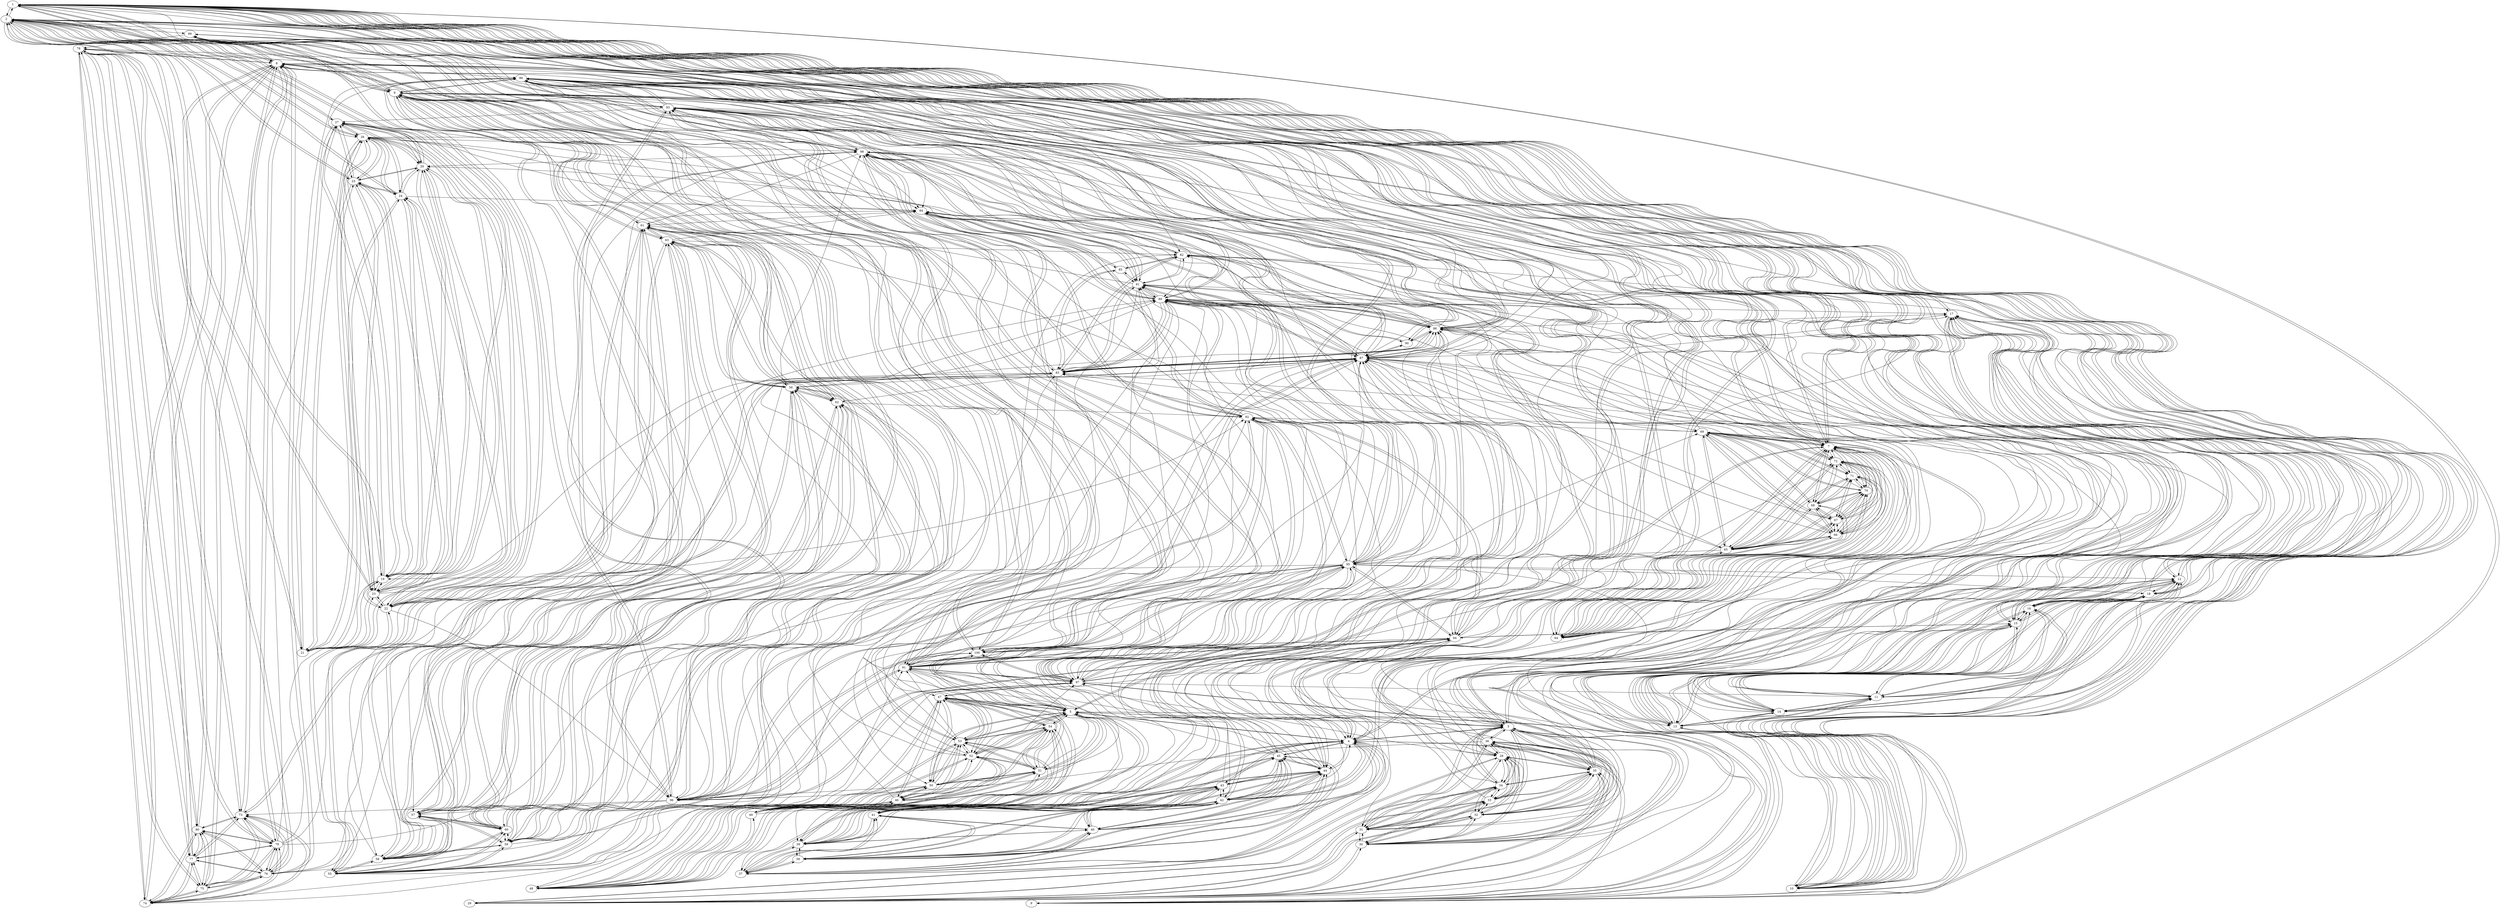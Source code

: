 digraph g{
   1 -> 2 [weight=0.6]
   2 -> 1 [weight=0.6]
   1 -> 3 [weight=0.6]
   3 -> 1 [weight=0.6]
   1 -> 4 [weight=0.6]
   4 -> 1 [weight=0.6]
   1 -> 5 [weight=0.6]
   5 -> 1 [weight=0.6]
   1 -> 6 [weight=0.6]
   6 -> 1 [weight=0.6]
   1 -> 7 [weight=0.6]
   7 -> 1 [weight=0.6]
   1 -> 8 [weight=0.6]
   8 -> 1 [weight=0.6]
   1 -> 9 [weight=0.6]
   9 -> 1 [weight=0.6]
   2 -> 3 [weight=0.6]
   3 -> 2 [weight=0.6]
   2 -> 4 [weight=0.6]
   4 -> 2 [weight=0.6]
   2 -> 5 [weight=0.6]
   5 -> 2 [weight=0.6]
   2 -> 6 [weight=0.6]
   6 -> 2 [weight=0.6]
   2 -> 7 [weight=0.6]
   7 -> 2 [weight=0.6]
   2 -> 8 [weight=0.6]
   8 -> 2 [weight=0.6]
   2 -> 9 [weight=0.6]
   9 -> 2 [weight=0.6]
   3 -> 4 [weight=0.6]
   4 -> 3 [weight=0.6]
   3 -> 5 [weight=0.6]
   5 -> 3 [weight=0.6]
   3 -> 6 [weight=0.6]
   6 -> 3 [weight=0.6]
   3 -> 7 [weight=0.6]
   7 -> 3 [weight=0.6]
   3 -> 8 [weight=0.6]
   8 -> 3 [weight=0.6]
   3 -> 9 [weight=0.6]
   9 -> 3 [weight=0.6]
   4 -> 5 [weight=0.6]
   5 -> 4 [weight=0.6]
   4 -> 6 [weight=0.6]
   6 -> 4 [weight=0.6]
   4 -> 7 [weight=0.6]
   7 -> 4 [weight=0.6]
   4 -> 8 [weight=0.6]
   8 -> 4 [weight=0.6]
   4 -> 9 [weight=0.6]
   9 -> 4 [weight=0.6]
   5 -> 6 [weight=0.6]
   6 -> 5 [weight=0.6]
   5 -> 7 [weight=0.6]
   7 -> 5 [weight=0.6]
   5 -> 8 [weight=0.6]
   8 -> 5 [weight=0.6]
   5 -> 9 [weight=0.6]
   9 -> 5 [weight=0.6]
   6 -> 7 [weight=0.6]
   7 -> 6 [weight=0.6]
   6 -> 8 [weight=0.6]
   8 -> 6 [weight=0.6]
   6 -> 9 [weight=0.6]
   9 -> 6 [weight=0.6]
   7 -> 8 [weight=0.6]
   8 -> 7 [weight=0.6]
   7 -> 9 [weight=0.6]
   9 -> 7 [weight=0.6]
   8 -> 9 [weight=0.6]
   9 -> 8 [weight=0.6]
   1 -> 10 [weight=0.3]
   10 -> 1 [weight=0.5]
   1 -> 11 [weight=0.3]
   11 -> 1 [weight=0.5]
   1 -> 12 [weight=0.3]
   12 -> 1 [weight=0.5]
   1 -> 13 [weight=0.3]
   13 -> 1 [weight=0.5]
   1 -> 14 [weight=0.3]
   14 -> 1 [weight=0.5]
   1 -> 15 [weight=0.3]
   15 -> 1 [weight=0.5]
   1 -> 16 [weight=0.3]
   16 -> 1 [weight=0.5]
   1 -> 17 [weight=0.3]
   17 -> 1 [weight=0.5]
   1 -> 18 [weight=0.3]
   18 -> 1 [weight=0.5]
   10 -> 11 [weight=0.6]
   11 -> 10 [weight=0.6]
   10 -> 12 [weight=0.6]
   12 -> 10 [weight=0.6]
   10 -> 13 [weight=0.6]
   13 -> 10 [weight=0.6]
   10 -> 14 [weight=0.6]
   14 -> 10 [weight=0.6]
   10 -> 15 [weight=0.6]
   15 -> 10 [weight=0.6]
   10 -> 16 [weight=0.6]
   16 -> 10 [weight=0.6]
   10 -> 17 [weight=0.6]
   17 -> 10 [weight=0.6]
   10 -> 18 [weight=0.6]
   18 -> 10 [weight=0.6]
   11 -> 12 [weight=0.6]
   12 -> 11 [weight=0.6]
   11 -> 13 [weight=0.6]
   13 -> 11 [weight=0.6]
   11 -> 14 [weight=0.6]
   14 -> 11 [weight=0.6]
   11 -> 15 [weight=0.6]
   15 -> 11 [weight=0.6]
   11 -> 16 [weight=0.6]
   16 -> 11 [weight=0.6]
   11 -> 17 [weight=0.6]
   17 -> 11 [weight=0.6]
   11 -> 18 [weight=0.6]
   18 -> 11 [weight=0.6]
   12 -> 13 [weight=0.6]
   13 -> 12 [weight=0.6]
   12 -> 14 [weight=0.6]
   14 -> 12 [weight=0.6]
   12 -> 15 [weight=0.6]
   15 -> 12 [weight=0.6]
   12 -> 16 [weight=0.6]
   16 -> 12 [weight=0.6]
   12 -> 17 [weight=0.6]
   17 -> 12 [weight=0.6]
   12 -> 18 [weight=0.6]
   18 -> 12 [weight=0.6]
   13 -> 14 [weight=0.6]
   14 -> 13 [weight=0.6]
   13 -> 15 [weight=0.6]
   15 -> 13 [weight=0.6]
   13 -> 16 [weight=0.6]
   16 -> 13 [weight=0.6]
   13 -> 17 [weight=0.6]
   17 -> 13 [weight=0.6]
   13 -> 18 [weight=0.6]
   18 -> 13 [weight=0.6]
   14 -> 15 [weight=0.6]
   15 -> 14 [weight=0.6]
   14 -> 16 [weight=0.6]
   16 -> 14 [weight=0.6]
   14 -> 17 [weight=0.6]
   17 -> 14 [weight=0.6]
   14 -> 18 [weight=0.6]
   18 -> 14 [weight=0.6]
   15 -> 16 [weight=0.6]
   16 -> 15 [weight=0.6]
   15 -> 17 [weight=0.6]
   17 -> 15 [weight=0.6]
   15 -> 18 [weight=0.6]
   18 -> 15 [weight=0.6]
   16 -> 17 [weight=0.6]
   17 -> 16 [weight=0.6]
   16 -> 18 [weight=0.6]
   18 -> 16 [weight=0.6]
   17 -> 18 [weight=0.6]
   18 -> 17 [weight=0.6]
   2 -> 19 [weight=0.3]
   19 -> 2 [weight=0.5]
   2 -> 20 [weight=0.3]
   20 -> 2 [weight=0.5]
   2 -> 21 [weight=0.3]
   21 -> 2 [weight=0.5]
   2 -> 22 [weight=0.3]
   22 -> 2 [weight=0.5]
   2 -> 23 [weight=0.3]
   23 -> 2 [weight=0.5]
   2 -> 24 [weight=0.3]
   24 -> 2 [weight=0.5]
   2 -> 25 [weight=0.3]
   25 -> 2 [weight=0.5]
   2 -> 26 [weight=0.3]
   26 -> 2 [weight=0.5]
   2 -> 27 [weight=0.3]
   27 -> 2 [weight=0.5]
   19 -> 20 [weight=0.6]
   20 -> 19 [weight=0.6]
   19 -> 21 [weight=0.6]
   21 -> 19 [weight=0.6]
   19 -> 22 [weight=0.6]
   22 -> 19 [weight=0.6]
   19 -> 23 [weight=0.6]
   23 -> 19 [weight=0.6]
   19 -> 24 [weight=0.6]
   24 -> 19 [weight=0.6]
   19 -> 25 [weight=0.6]
   25 -> 19 [weight=0.6]
   19 -> 26 [weight=0.6]
   26 -> 19 [weight=0.6]
   19 -> 27 [weight=0.6]
   27 -> 19 [weight=0.6]
   20 -> 21 [weight=0.6]
   21 -> 20 [weight=0.6]
   20 -> 22 [weight=0.6]
   22 -> 20 [weight=0.6]
   20 -> 23 [weight=0.6]
   23 -> 20 [weight=0.6]
   20 -> 24 [weight=0.6]
   24 -> 20 [weight=0.6]
   20 -> 25 [weight=0.6]
   25 -> 20 [weight=0.6]
   20 -> 26 [weight=0.6]
   26 -> 20 [weight=0.6]
   20 -> 27 [weight=0.6]
   27 -> 20 [weight=0.6]
   21 -> 22 [weight=0.6]
   22 -> 21 [weight=0.6]
   21 -> 23 [weight=0.6]
   23 -> 21 [weight=0.6]
   21 -> 24 [weight=0.6]
   24 -> 21 [weight=0.6]
   21 -> 25 [weight=0.6]
   25 -> 21 [weight=0.6]
   21 -> 26 [weight=0.6]
   26 -> 21 [weight=0.6]
   21 -> 27 [weight=0.6]
   27 -> 21 [weight=0.6]
   22 -> 23 [weight=0.6]
   23 -> 22 [weight=0.6]
   22 -> 24 [weight=0.6]
   24 -> 22 [weight=0.6]
   22 -> 25 [weight=0.6]
   25 -> 22 [weight=0.6]
   22 -> 26 [weight=0.6]
   26 -> 22 [weight=0.6]
   22 -> 27 [weight=0.6]
   27 -> 22 [weight=0.6]
   23 -> 24 [weight=0.6]
   24 -> 23 [weight=0.6]
   23 -> 25 [weight=0.6]
   25 -> 23 [weight=0.6]
   23 -> 26 [weight=0.6]
   26 -> 23 [weight=0.6]
   23 -> 27 [weight=0.6]
   27 -> 23 [weight=0.6]
   24 -> 25 [weight=0.6]
   25 -> 24 [weight=0.6]
   24 -> 26 [weight=0.6]
   26 -> 24 [weight=0.6]
   24 -> 27 [weight=0.6]
   27 -> 24 [weight=0.6]
   25 -> 26 [weight=0.6]
   26 -> 25 [weight=0.6]
   25 -> 27 [weight=0.6]
   27 -> 25 [weight=0.6]
   26 -> 27 [weight=0.6]
   27 -> 26 [weight=0.6]
   3 -> 28 [weight=0.3]
   28 -> 3 [weight=0.5]
   3 -> 29 [weight=0.3]
   29 -> 3 [weight=0.5]
   3 -> 30 [weight=0.3]
   30 -> 3 [weight=0.5]
   3 -> 31 [weight=0.3]
   31 -> 3 [weight=0.5]
   3 -> 32 [weight=0.3]
   32 -> 3 [weight=0.5]
   3 -> 33 [weight=0.3]
   33 -> 3 [weight=0.5]
   3 -> 34 [weight=0.3]
   34 -> 3 [weight=0.5]
   3 -> 35 [weight=0.3]
   35 -> 3 [weight=0.5]
   3 -> 36 [weight=0.3]
   36 -> 3 [weight=0.5]
   28 -> 29 [weight=0.6]
   29 -> 28 [weight=0.6]
   28 -> 30 [weight=0.6]
   30 -> 28 [weight=0.6]
   28 -> 31 [weight=0.6]
   31 -> 28 [weight=0.6]
   28 -> 32 [weight=0.6]
   32 -> 28 [weight=0.6]
   28 -> 33 [weight=0.6]
   33 -> 28 [weight=0.6]
   28 -> 34 [weight=0.6]
   34 -> 28 [weight=0.6]
   28 -> 35 [weight=0.6]
   35 -> 28 [weight=0.6]
   28 -> 36 [weight=0.6]
   36 -> 28 [weight=0.6]
   29 -> 30 [weight=0.6]
   30 -> 29 [weight=0.6]
   29 -> 31 [weight=0.6]
   31 -> 29 [weight=0.6]
   29 -> 32 [weight=0.6]
   32 -> 29 [weight=0.6]
   29 -> 33 [weight=0.6]
   33 -> 29 [weight=0.6]
   29 -> 34 [weight=0.6]
   34 -> 29 [weight=0.6]
   29 -> 35 [weight=0.6]
   35 -> 29 [weight=0.6]
   29 -> 36 [weight=0.6]
   36 -> 29 [weight=0.6]
   30 -> 31 [weight=0.6]
   31 -> 30 [weight=0.6]
   30 -> 32 [weight=0.6]
   32 -> 30 [weight=0.6]
   30 -> 33 [weight=0.6]
   33 -> 30 [weight=0.6]
   30 -> 34 [weight=0.6]
   34 -> 30 [weight=0.6]
   30 -> 35 [weight=0.6]
   35 -> 30 [weight=0.6]
   30 -> 36 [weight=0.6]
   36 -> 30 [weight=0.6]
   31 -> 32 [weight=0.6]
   32 -> 31 [weight=0.6]
   31 -> 33 [weight=0.6]
   33 -> 31 [weight=0.6]
   31 -> 34 [weight=0.6]
   34 -> 31 [weight=0.6]
   31 -> 35 [weight=0.6]
   35 -> 31 [weight=0.6]
   31 -> 36 [weight=0.6]
   36 -> 31 [weight=0.6]
   32 -> 33 [weight=0.6]
   33 -> 32 [weight=0.6]
   32 -> 34 [weight=0.6]
   34 -> 32 [weight=0.6]
   32 -> 35 [weight=0.6]
   35 -> 32 [weight=0.6]
   32 -> 36 [weight=0.6]
   36 -> 32 [weight=0.6]
   33 -> 34 [weight=0.6]
   34 -> 33 [weight=0.6]
   33 -> 35 [weight=0.6]
   35 -> 33 [weight=0.6]
   33 -> 36 [weight=0.6]
   36 -> 33 [weight=0.6]
   34 -> 35 [weight=0.6]
   35 -> 34 [weight=0.6]
   34 -> 36 [weight=0.6]
   36 -> 34 [weight=0.6]
   35 -> 36 [weight=0.6]
   36 -> 35 [weight=0.6]
   4 -> 37 [weight=0.3]
   37 -> 4 [weight=0.5]
   4 -> 38 [weight=0.3]
   38 -> 4 [weight=0.5]
   4 -> 39 [weight=0.3]
   39 -> 4 [weight=0.5]
   4 -> 40 [weight=0.3]
   40 -> 4 [weight=0.5]
   4 -> 41 [weight=0.3]
   41 -> 4 [weight=0.5]
   4 -> 42 [weight=0.3]
   42 -> 4 [weight=0.5]
   4 -> 43 [weight=0.3]
   43 -> 4 [weight=0.5]
   4 -> 44 [weight=0.3]
   44 -> 4 [weight=0.5]
   4 -> 45 [weight=0.3]
   45 -> 4 [weight=0.5]
   37 -> 38 [weight=0.6]
   38 -> 37 [weight=0.6]
   37 -> 39 [weight=0.6]
   39 -> 37 [weight=0.6]
   37 -> 40 [weight=0.6]
   40 -> 37 [weight=0.6]
   37 -> 41 [weight=0.6]
   41 -> 37 [weight=0.6]
   37 -> 42 [weight=0.6]
   42 -> 37 [weight=0.6]
   37 -> 43 [weight=0.6]
   43 -> 37 [weight=0.6]
   37 -> 44 [weight=0.6]
   44 -> 37 [weight=0.6]
   37 -> 45 [weight=0.6]
   45 -> 37 [weight=0.6]
   38 -> 39 [weight=0.6]
   39 -> 38 [weight=0.6]
   38 -> 40 [weight=0.6]
   40 -> 38 [weight=0.6]
   38 -> 41 [weight=0.6]
   41 -> 38 [weight=0.6]
   38 -> 42 [weight=0.6]
   42 -> 38 [weight=0.6]
   38 -> 43 [weight=0.6]
   43 -> 38 [weight=0.6]
   38 -> 44 [weight=0.6]
   44 -> 38 [weight=0.6]
   38 -> 45 [weight=0.6]
   45 -> 38 [weight=0.6]
   39 -> 40 [weight=0.6]
   40 -> 39 [weight=0.6]
   39 -> 41 [weight=0.6]
   41 -> 39 [weight=0.6]
   39 -> 42 [weight=0.6]
   42 -> 39 [weight=0.6]
   39 -> 43 [weight=0.6]
   43 -> 39 [weight=0.6]
   39 -> 44 [weight=0.6]
   44 -> 39 [weight=0.6]
   39 -> 45 [weight=0.6]
   45 -> 39 [weight=0.6]
   40 -> 41 [weight=0.6]
   41 -> 40 [weight=0.6]
   40 -> 42 [weight=0.6]
   42 -> 40 [weight=0.6]
   40 -> 43 [weight=0.6]
   43 -> 40 [weight=0.6]
   40 -> 44 [weight=0.6]
   44 -> 40 [weight=0.6]
   40 -> 45 [weight=0.6]
   45 -> 40 [weight=0.6]
   41 -> 42 [weight=0.6]
   42 -> 41 [weight=0.6]
   41 -> 43 [weight=0.6]
   43 -> 41 [weight=0.6]
   41 -> 44 [weight=0.6]
   44 -> 41 [weight=0.6]
   41 -> 45 [weight=0.6]
   45 -> 41 [weight=0.6]
   42 -> 43 [weight=0.6]
   43 -> 42 [weight=0.6]
   42 -> 44 [weight=0.6]
   44 -> 42 [weight=0.6]
   42 -> 45 [weight=0.6]
   45 -> 42 [weight=0.6]
   43 -> 44 [weight=0.6]
   44 -> 43 [weight=0.6]
   43 -> 45 [weight=0.6]
   45 -> 43 [weight=0.6]
   44 -> 45 [weight=0.6]
   45 -> 44 [weight=0.6]
   5 -> 46 [weight=0.3]
   46 -> 5 [weight=0.5]
   5 -> 47 [weight=0.3]
   47 -> 5 [weight=0.5]
   5 -> 48 [weight=0.3]
   48 -> 5 [weight=0.5]
   5 -> 49 [weight=0.3]
   49 -> 5 [weight=0.5]
   5 -> 50 [weight=0.3]
   50 -> 5 [weight=0.5]
   5 -> 51 [weight=0.3]
   51 -> 5 [weight=0.5]
   5 -> 52 [weight=0.3]
   52 -> 5 [weight=0.5]
   5 -> 53 [weight=0.3]
   53 -> 5 [weight=0.5]
   5 -> 54 [weight=0.3]
   54 -> 5 [weight=0.5]
   46 -> 47 [weight=0.6]
   47 -> 46 [weight=0.6]
   46 -> 48 [weight=0.6]
   48 -> 46 [weight=0.6]
   46 -> 49 [weight=0.6]
   49 -> 46 [weight=0.6]
   46 -> 50 [weight=0.6]
   50 -> 46 [weight=0.6]
   46 -> 51 [weight=0.6]
   51 -> 46 [weight=0.6]
   46 -> 52 [weight=0.6]
   52 -> 46 [weight=0.6]
   46 -> 53 [weight=0.6]
   53 -> 46 [weight=0.6]
   46 -> 54 [weight=0.6]
   54 -> 46 [weight=0.6]
   47 -> 48 [weight=0.6]
   48 -> 47 [weight=0.6]
   47 -> 49 [weight=0.6]
   49 -> 47 [weight=0.6]
   47 -> 50 [weight=0.6]
   50 -> 47 [weight=0.6]
   47 -> 51 [weight=0.6]
   51 -> 47 [weight=0.6]
   47 -> 52 [weight=0.6]
   52 -> 47 [weight=0.6]
   47 -> 53 [weight=0.6]
   53 -> 47 [weight=0.6]
   47 -> 54 [weight=0.6]
   54 -> 47 [weight=0.6]
   48 -> 49 [weight=0.6]
   49 -> 48 [weight=0.6]
   48 -> 50 [weight=0.6]
   50 -> 48 [weight=0.6]
   48 -> 51 [weight=0.6]
   51 -> 48 [weight=0.6]
   48 -> 52 [weight=0.6]
   52 -> 48 [weight=0.6]
   48 -> 53 [weight=0.6]
   53 -> 48 [weight=0.6]
   48 -> 54 [weight=0.6]
   54 -> 48 [weight=0.6]
   49 -> 50 [weight=0.6]
   50 -> 49 [weight=0.6]
   49 -> 51 [weight=0.6]
   51 -> 49 [weight=0.6]
   49 -> 52 [weight=0.6]
   52 -> 49 [weight=0.6]
   49 -> 53 [weight=0.6]
   53 -> 49 [weight=0.6]
   49 -> 54 [weight=0.6]
   54 -> 49 [weight=0.6]
   50 -> 51 [weight=0.6]
   51 -> 50 [weight=0.6]
   50 -> 52 [weight=0.6]
   52 -> 50 [weight=0.6]
   50 -> 53 [weight=0.6]
   53 -> 50 [weight=0.6]
   50 -> 54 [weight=0.6]
   54 -> 50 [weight=0.6]
   51 -> 52 [weight=0.6]
   52 -> 51 [weight=0.6]
   51 -> 53 [weight=0.6]
   53 -> 51 [weight=0.6]
   51 -> 54 [weight=0.6]
   54 -> 51 [weight=0.6]
   52 -> 53 [weight=0.6]
   53 -> 52 [weight=0.6]
   52 -> 54 [weight=0.6]
   54 -> 52 [weight=0.6]
   53 -> 54 [weight=0.6]
   54 -> 53 [weight=0.6]
   6 -> 55 [weight=0.3]
   55 -> 6 [weight=0.5]
   6 -> 56 [weight=0.3]
   56 -> 6 [weight=0.5]
   6 -> 57 [weight=0.3]
   57 -> 6 [weight=0.5]
   6 -> 58 [weight=0.3]
   58 -> 6 [weight=0.5]
   6 -> 59 [weight=0.3]
   59 -> 6 [weight=0.5]
   6 -> 60 [weight=0.3]
   60 -> 6 [weight=0.5]
   6 -> 61 [weight=0.3]
   61 -> 6 [weight=0.5]
   6 -> 62 [weight=0.3]
   62 -> 6 [weight=0.5]
   6 -> 63 [weight=0.3]
   63 -> 6 [weight=0.5]
   55 -> 56 [weight=0.6]
   56 -> 55 [weight=0.6]
   55 -> 57 [weight=0.6]
   57 -> 55 [weight=0.6]
   55 -> 58 [weight=0.6]
   58 -> 55 [weight=0.6]
   55 -> 59 [weight=0.6]
   59 -> 55 [weight=0.6]
   55 -> 60 [weight=0.6]
   60 -> 55 [weight=0.6]
   55 -> 61 [weight=0.6]
   61 -> 55 [weight=0.6]
   55 -> 62 [weight=0.6]
   62 -> 55 [weight=0.6]
   55 -> 63 [weight=0.6]
   63 -> 55 [weight=0.6]
   56 -> 57 [weight=0.6]
   57 -> 56 [weight=0.6]
   56 -> 58 [weight=0.6]
   58 -> 56 [weight=0.6]
   56 -> 59 [weight=0.6]
   59 -> 56 [weight=0.6]
   56 -> 60 [weight=0.6]
   60 -> 56 [weight=0.6]
   56 -> 61 [weight=0.6]
   61 -> 56 [weight=0.6]
   56 -> 62 [weight=0.6]
   62 -> 56 [weight=0.6]
   56 -> 63 [weight=0.6]
   63 -> 56 [weight=0.6]
   57 -> 58 [weight=0.6]
   58 -> 57 [weight=0.6]
   57 -> 59 [weight=0.6]
   59 -> 57 [weight=0.6]
   57 -> 60 [weight=0.6]
   60 -> 57 [weight=0.6]
   57 -> 61 [weight=0.6]
   61 -> 57 [weight=0.6]
   57 -> 62 [weight=0.6]
   62 -> 57 [weight=0.6]
   57 -> 63 [weight=0.6]
   63 -> 57 [weight=0.6]
   58 -> 59 [weight=0.6]
   59 -> 58 [weight=0.6]
   58 -> 60 [weight=0.6]
   60 -> 58 [weight=0.6]
   58 -> 61 [weight=0.6]
   61 -> 58 [weight=0.6]
   58 -> 62 [weight=0.6]
   62 -> 58 [weight=0.6]
   58 -> 63 [weight=0.6]
   63 -> 58 [weight=0.6]
   59 -> 60 [weight=0.6]
   60 -> 59 [weight=0.6]
   59 -> 61 [weight=0.6]
   61 -> 59 [weight=0.6]
   59 -> 62 [weight=0.6]
   62 -> 59 [weight=0.6]
   59 -> 63 [weight=0.6]
   63 -> 59 [weight=0.6]
   60 -> 61 [weight=0.6]
   61 -> 60 [weight=0.6]
   60 -> 62 [weight=0.6]
   62 -> 60 [weight=0.6]
   60 -> 63 [weight=0.6]
   63 -> 60 [weight=0.6]
   61 -> 62 [weight=0.6]
   62 -> 61 [weight=0.6]
   61 -> 63 [weight=0.6]
   63 -> 61 [weight=0.6]
   62 -> 63 [weight=0.6]
   63 -> 62 [weight=0.6]
   7 -> 64 [weight=0.3]
   64 -> 7 [weight=0.5]
   7 -> 65 [weight=0.3]
   65 -> 7 [weight=0.5]
   7 -> 66 [weight=0.3]
   66 -> 7 [weight=0.5]
   7 -> 67 [weight=0.3]
   67 -> 7 [weight=0.5]
   7 -> 68 [weight=0.3]
   68 -> 7 [weight=0.5]
   7 -> 69 [weight=0.3]
   69 -> 7 [weight=0.5]
   7 -> 70 [weight=0.3]
   70 -> 7 [weight=0.5]
   7 -> 71 [weight=0.3]
   71 -> 7 [weight=0.5]
   7 -> 72 [weight=0.3]
   72 -> 7 [weight=0.5]
   64 -> 65 [weight=0.6]
   65 -> 64 [weight=0.6]
   64 -> 66 [weight=0.6]
   66 -> 64 [weight=0.6]
   64 -> 67 [weight=0.6]
   67 -> 64 [weight=0.6]
   64 -> 68 [weight=0.6]
   68 -> 64 [weight=0.6]
   64 -> 69 [weight=0.6]
   69 -> 64 [weight=0.6]
   64 -> 70 [weight=0.6]
   70 -> 64 [weight=0.6]
   64 -> 71 [weight=0.6]
   71 -> 64 [weight=0.6]
   64 -> 72 [weight=0.6]
   72 -> 64 [weight=0.6]
   65 -> 66 [weight=0.6]
   66 -> 65 [weight=0.6]
   65 -> 67 [weight=0.6]
   67 -> 65 [weight=0.6]
   65 -> 68 [weight=0.6]
   68 -> 65 [weight=0.6]
   65 -> 69 [weight=0.6]
   69 -> 65 [weight=0.6]
   65 -> 70 [weight=0.6]
   70 -> 65 [weight=0.6]
   65 -> 71 [weight=0.6]
   71 -> 65 [weight=0.6]
   65 -> 72 [weight=0.6]
   72 -> 65 [weight=0.6]
   66 -> 67 [weight=0.6]
   67 -> 66 [weight=0.6]
   66 -> 68 [weight=0.6]
   68 -> 66 [weight=0.6]
   66 -> 69 [weight=0.6]
   69 -> 66 [weight=0.6]
   66 -> 70 [weight=0.6]
   70 -> 66 [weight=0.6]
   66 -> 71 [weight=0.6]
   71 -> 66 [weight=0.6]
   66 -> 72 [weight=0.6]
   72 -> 66 [weight=0.6]
   67 -> 68 [weight=0.6]
   68 -> 67 [weight=0.6]
   67 -> 69 [weight=0.6]
   69 -> 67 [weight=0.6]
   67 -> 70 [weight=0.6]
   70 -> 67 [weight=0.6]
   67 -> 71 [weight=0.6]
   71 -> 67 [weight=0.6]
   67 -> 72 [weight=0.6]
   72 -> 67 [weight=0.6]
   68 -> 69 [weight=0.6]
   69 -> 68 [weight=0.6]
   68 -> 70 [weight=0.6]
   70 -> 68 [weight=0.6]
   68 -> 71 [weight=0.6]
   71 -> 68 [weight=0.6]
   68 -> 72 [weight=0.6]
   72 -> 68 [weight=0.6]
   69 -> 70 [weight=0.6]
   70 -> 69 [weight=0.6]
   69 -> 71 [weight=0.6]
   71 -> 69 [weight=0.6]
   69 -> 72 [weight=0.6]
   72 -> 69 [weight=0.6]
   70 -> 71 [weight=0.6]
   71 -> 70 [weight=0.6]
   70 -> 72 [weight=0.6]
   72 -> 70 [weight=0.6]
   71 -> 72 [weight=0.6]
   72 -> 71 [weight=0.6]
   8 -> 73 [weight=0.3]
   73 -> 8 [weight=0.5]
   8 -> 74 [weight=0.3]
   74 -> 8 [weight=0.5]
   8 -> 75 [weight=0.3]
   75 -> 8 [weight=0.5]
   8 -> 76 [weight=0.3]
   76 -> 8 [weight=0.5]
   8 -> 77 [weight=0.3]
   77 -> 8 [weight=0.5]
   8 -> 78 [weight=0.3]
   78 -> 8 [weight=0.5]
   8 -> 79 [weight=0.3]
   79 -> 8 [weight=0.5]
   8 -> 80 [weight=0.3]
   80 -> 8 [weight=0.5]
   73 -> 74 [weight=0.6]
   74 -> 73 [weight=0.6]
   73 -> 75 [weight=0.6]
   75 -> 73 [weight=0.6]
   73 -> 76 [weight=0.6]
   76 -> 73 [weight=0.6]
   73 -> 77 [weight=0.6]
   77 -> 73 [weight=0.6]
   73 -> 78 [weight=0.6]
   78 -> 73 [weight=0.6]
   73 -> 79 [weight=0.6]
   79 -> 73 [weight=0.6]
   73 -> 80 [weight=0.6]
   80 -> 73 [weight=0.6]
   74 -> 75 [weight=0.6]
   75 -> 74 [weight=0.6]
   74 -> 76 [weight=0.6]
   76 -> 74 [weight=0.6]
   74 -> 77 [weight=0.6]
   77 -> 74 [weight=0.6]
   74 -> 78 [weight=0.6]
   78 -> 74 [weight=0.6]
   74 -> 79 [weight=0.6]
   79 -> 74 [weight=0.6]
   74 -> 80 [weight=0.6]
   80 -> 74 [weight=0.6]
   75 -> 76 [weight=0.6]
   76 -> 75 [weight=0.6]
   75 -> 77 [weight=0.6]
   77 -> 75 [weight=0.6]
   75 -> 78 [weight=0.6]
   78 -> 75 [weight=0.6]
   75 -> 79 [weight=0.6]
   79 -> 75 [weight=0.6]
   75 -> 80 [weight=0.6]
   80 -> 75 [weight=0.6]
   76 -> 77 [weight=0.6]
   77 -> 76 [weight=0.6]
   76 -> 78 [weight=0.6]
   78 -> 76 [weight=0.6]
   76 -> 79 [weight=0.6]
   79 -> 76 [weight=0.6]
   76 -> 80 [weight=0.6]
   80 -> 76 [weight=0.6]
   77 -> 78 [weight=0.6]
   78 -> 77 [weight=0.6]
   77 -> 79 [weight=0.6]
   79 -> 77 [weight=0.6]
   77 -> 80 [weight=0.6]
   80 -> 77 [weight=0.6]
   78 -> 79 [weight=0.6]
   79 -> 78 [weight=0.6]
   78 -> 80 [weight=0.6]
   80 -> 78 [weight=0.6]
   79 -> 80 [weight=0.6]
   80 -> 79 [weight=0.6]
   81 -> 82 [weight=0.7]
   82 -> 81 [weight=0.7]
   81 -> 83 [weight=0.7]
   83 -> 81 [weight=0.7]
   81 -> 84 [weight=0.7]
   84 -> 81 [weight=0.7]
   81 -> 85 [weight=0.7]
   85 -> 81 [weight=0.7]
   82 -> 83 [weight=0.7]
   83 -> 82 [weight=0.7]
   82 -> 84 [weight=0.7]
   84 -> 82 [weight=0.7]
   82 -> 85 [weight=0.7]
   85 -> 82 [weight=0.7]
   83 -> 84 [weight=0.7]
   84 -> 83 [weight=0.7]
   83 -> 85 [weight=0.7]
   85 -> 83 [weight=0.7]
   84 -> 85 [weight=0.7]
   85 -> 84 [weight=0.7]
   86 -> 87 [weight=0.7]
   87 -> 86 [weight=0.7]
   86 -> 88 [weight=0.7]
   88 -> 86 [weight=0.7]
   86 -> 89 [weight=0.7]
   89 -> 86 [weight=0.7]
   86 -> 90 [weight=0.7]
   90 -> 86 [weight=0.7]
   87 -> 88 [weight=0.7]
   88 -> 87 [weight=0.7]
   87 -> 89 [weight=0.7]
   89 -> 87 [weight=0.7]
   87 -> 90 [weight=0.7]
   90 -> 87 [weight=0.7]
   88 -> 89 [weight=0.7]
   89 -> 88 [weight=0.7]
   88 -> 90 [weight=0.7]
   90 -> 88 [weight=0.7]
   89 -> 90 [weight=0.7]
   90 -> 89 [weight=0.7]
   91 -> 92 [weight=0.5]
   92 -> 91 [weight=0.5]
   91 -> 93 [weight=0.5]
   93 -> 91 [weight=0.5]
   91 -> 94 [weight=0.5]
   94 -> 91 [weight=0.5]
   91 -> 95 [weight=0.5]
   95 -> 91 [weight=0.5]
   91 -> 96 [weight=0.5]
   96 -> 91 [weight=0.5]
   91 -> 97 [weight=0.5]
   97 -> 91 [weight=0.5]
   91 -> 98 [weight=0.5]
   98 -> 91 [weight=0.5]
   91 -> 99 [weight=0.5]
   99 -> 91 [weight=0.5]
   91 -> 100 [weight=0.5]
   100 -> 91 [weight=0.5]
   92 -> 93 [weight=0.5]
   93 -> 92 [weight=0.5]
   92 -> 94 [weight=0.5]
   94 -> 92 [weight=0.5]
   92 -> 95 [weight=0.5]
   95 -> 92 [weight=0.5]
   92 -> 96 [weight=0.5]
   96 -> 92 [weight=0.5]
   92 -> 97 [weight=0.5]
   97 -> 92 [weight=0.5]
   92 -> 98 [weight=0.5]
   98 -> 92 [weight=0.5]
   92 -> 99 [weight=0.5]
   99 -> 92 [weight=0.5]
   92 -> 100 [weight=0.5]
   100 -> 92 [weight=0.5]
   93 -> 94 [weight=0.5]
   94 -> 93 [weight=0.5]
   93 -> 95 [weight=0.5]
   95 -> 93 [weight=0.5]
   93 -> 96 [weight=0.5]
   96 -> 93 [weight=0.5]
   93 -> 97 [weight=0.5]
   97 -> 93 [weight=0.5]
   93 -> 98 [weight=0.5]
   98 -> 93 [weight=0.5]
   93 -> 99 [weight=0.5]
   99 -> 93 [weight=0.5]
   93 -> 100 [weight=0.5]
   100 -> 93 [weight=0.5]
   94 -> 95 [weight=0.5]
   95 -> 94 [weight=0.5]
   94 -> 96 [weight=0.5]
   96 -> 94 [weight=0.5]
   94 -> 97 [weight=0.5]
   97 -> 94 [weight=0.5]
   94 -> 98 [weight=0.5]
   98 -> 94 [weight=0.5]
   94 -> 99 [weight=0.5]
   99 -> 94 [weight=0.5]
   94 -> 100 [weight=0.5]
   100 -> 94 [weight=0.5]
   95 -> 96 [weight=0.5]
   96 -> 95 [weight=0.5]
   95 -> 97 [weight=0.5]
   97 -> 95 [weight=0.5]
   95 -> 98 [weight=0.5]
   98 -> 95 [weight=0.5]
   95 -> 99 [weight=0.5]
   99 -> 95 [weight=0.5]
   95 -> 100 [weight=0.5]
   100 -> 95 [weight=0.5]
   96 -> 97 [weight=0.5]
   97 -> 96 [weight=0.5]
   96 -> 98 [weight=0.5]
   98 -> 96 [weight=0.5]
   96 -> 99 [weight=0.5]
   99 -> 96 [weight=0.5]
   96 -> 100 [weight=0.5]
   100 -> 96 [weight=0.5]
   97 -> 98 [weight=0.5]
   98 -> 97 [weight=0.5]
   97 -> 99 [weight=0.5]
   99 -> 97 [weight=0.5]
   97 -> 100 [weight=0.5]
   100 -> 97 [weight=0.5]
   98 -> 99 [weight=0.5]
   99 -> 98 [weight=0.5]
   98 -> 100 [weight=0.5]
   100 -> 98 [weight=0.5]
   99 -> 100 [weight=0.5]
   100 -> 99 [weight=0.5]
   78 -> 82 [weight=0.2]
   45 -> 81 [weight=0.2]
   23 -> 83 [weight=0.2]
   33 -> 82 [weight=0.2]
   63 -> 84 [weight=0.2]
   66 -> 82 [weight=0.2]
   10 -> 83 [weight=0.2]
   35 -> 81 [weight=0.2]
   24 -> 84 [weight=0.2]
   28 -> 81 [weight=0.2]
   36 -> 82 [weight=0.2]
   63 -> 82 [weight=0.2]
   70 -> 83 [weight=0.2]
   58 -> 84 [weight=0.2]
   74 -> 82 [weight=0.2]
   26 -> 84 [weight=0.2]
   1 -> 84 [weight=0.2]
   76 -> 83 [weight=0.2]
   60 -> 83 [weight=0.2]
   43 -> 83 [weight=0.2]
   41 -> 88 [weight=0.3]
   17 -> 88 [weight=0.3]
   56 -> 89 [weight=0.3]
   51 -> 89 [weight=0.3]
   6 -> 86 [weight=0.3]
   34 -> 89 [weight=0.3]
   2 -> 88 [weight=0.3]
   69 -> 89 [weight=0.3]
   9 -> 88 [weight=0.3]
   79 -> 86 [weight=0.3]
   69 -> 86 [weight=0.3]
   48 -> 89 [weight=0.3]
   73 -> 87 [weight=0.3]
   29 -> 86 [weight=0.3]
   42 -> 87 [weight=0.3]
   35 -> 88 [weight=0.3]
   52 -> 87 [weight=0.3]
   36 -> 88 [weight=0.3]
   59 -> 86 [weight=0.3]
   64 -> 87 [weight=0.3]
   53 -> 87 [weight=0.3]
   79 -> 88 [weight=0.3]
   5 -> 89 [weight=0.3]
   46 -> 87 [weight=0.3]
   52 -> 86 [weight=0.3]
   44 -> 89 [weight=0.3]
   49 -> 86 [weight=0.3]
   44 -> 87 [weight=0.3]
   3 -> 87 [weight=0.3]
   37 -> 89 [weight=0.3]
   18 -> 88 [weight=0.3]
   41 -> 87 [weight=0.3]
   65 -> 87 [weight=0.3]
   8 -> 86 [weight=0.3]
   34 -> 86 [weight=0.3]
   72 -> 87 [weight=0.3]
   76 -> 87 [weight=0.3]
   26 -> 87 [weight=0.3]
   42 -> 86 [weight=0.3]
   79 -> 89 [weight=0.3]
   55 -> 94 [weight=0.3]
   10 -> 93 [weight=0.3]
   51 -> 99 [weight=0.3]
   79 -> 92 [weight=0.3]
   62 -> 92 [weight=0.3]
   23 -> 92 [weight=0.3]
   35 -> 98 [weight=0.3]
   36 -> 96 [weight=0.3]
   14 -> 98 [weight=0.3]
   50 -> 96 [weight=0.3]
   59 -> 91 [weight=0.3]
   26 -> 98 [weight=0.3]
   45 -> 91 [weight=0.3]
   44 -> 97 [weight=0.3]
   15 -> 94 [weight=0.3]
   44 -> 92 [weight=0.3]
   53 -> 91 [weight=0.3]
   22 -> 96 [weight=0.3]
   2 -> 99 [weight=0.3]
   54 -> 93 [weight=0.3]
   32 -> 97 [weight=0.3]
   47 -> 97 [weight=0.3]
   6 -> 93 [weight=0.3]
   65 -> 95 [weight=0.3]
   40 -> 94 [weight=0.3]
   52 -> 97 [weight=0.3]
   32 -> 97 [weight=0.3]
   56 -> 98 [weight=0.3]
   45 -> 98 [weight=0.3]
   5 -> 93 [weight=0.3]
   83 -> 62 [weight=0.2]
   83 -> 74 [weight=0.2]
   82 -> 31 [weight=0.2]
   82 -> 16 [weight=0.2]
   81 -> 26 [weight=0.2]
   81 -> 52 [weight=0.2]
   83 -> 56 [weight=0.2]
   82 -> 6 [weight=0.2]
   81 -> 50 [weight=0.2]
   84 -> 61 [weight=0.2]
   83 -> 88 [weight=0.3]
   83 -> 87 [weight=0.3]
   81 -> 89 [weight=0.3]
   83 -> 87 [weight=0.3]
   84 -> 88 [weight=0.3]
   83 -> 88 [weight=0.3]
   84 -> 89 [weight=0.3]
   84 -> 87 [weight=0.3]
   81 -> 88 [weight=0.3]
   81 -> 86 [weight=0.3]
   87 -> 47 [weight=0.3]
   87 -> 53 [weight=0.3]
   87 -> 1 [weight=0.3]
   88 -> 1 [weight=0.3]
   87 -> 42 [weight=0.3]
   88 -> 30 [weight=0.3]
   86 -> 6 [weight=0.3]
   88 -> 78 [weight=0.3]
   86 -> 26 [weight=0.3]
   89 -> 59 [weight=0.3]
   86 -> 45 [weight=0.3]
   87 -> 28 [weight=0.3]
   87 -> 17 [weight=0.3]
   89 -> 17 [weight=0.3]
   89 -> 65 [weight=0.3]
   86 -> 42 [weight=0.3]
   87 -> 48 [weight=0.3]
   87 -> 7 [weight=0.3]
   86 -> 64 [weight=0.3]
   88 -> 20 [weight=0.3]
   87 -> 8 [weight=0.3]
   86 -> 44 [weight=0.3]
   86 -> 55 [weight=0.3]
   87 -> 10 [weight=0.3]
   89 -> 27 [weight=0.3]
   88 -> 41 [weight=0.3]
   87 -> 67 [weight=0.3]
   86 -> 39 [weight=0.3]
   87 -> 73 [weight=0.3]
   86 -> 58 [weight=0.3]
   88 -> 83 [weight=0.4]
   87 -> 83 [weight=0.4]
   86 -> 84 [weight=0.4]
   88 -> 82 [weight=0.4]
   87 -> 81 [weight=0.4]
   88 -> 82 [weight=0.4]
   87 -> 84 [weight=0.4]
   89 -> 81 [weight=0.4]
   87 -> 83 [weight=0.4]
   87 -> 81 [weight=0.4]
   87 -> 82 [weight=0.4]
   89 -> 81 [weight=0.4]
   86 -> 81 [weight=0.4]
   89 -> 84 [weight=0.4]
   89 -> 83 [weight=0.4]
   88 -> 81 [weight=0.4]
   88 -> 81 [weight=0.4]
   89 -> 84 [weight=0.4]
   89 -> 83 [weight=0.4]
   89 -> 83 [weight=0.4]
   91 -> 28 [weight=0.3]
   93 -> 69 [weight=0.3]
   95 -> 12 [weight=0.3]
   99 -> 78 [weight=0.3]
   95 -> 42 [weight=0.3]
   97 -> 47 [weight=0.3]
   94 -> 35 [weight=0.3]
   95 -> 19 [weight=0.3]
   98 -> 61 [weight=0.3]
   91 -> 44 [weight=0.3]
   98 -> 20 [weight=0.3]
   94 -> 31 [weight=0.3]
   95 -> 69 [weight=0.3]
   91 -> 1 [weight=0.3]
   95 -> 53 [weight=0.3]
   93 -> 72 [weight=0.3]
   94 -> 17 [weight=0.3]
   95 -> 18 [weight=0.3]
   98 -> 44 [weight=0.3]
   91 -> 52 [weight=0.3]
   97 -> 72 [weight=0.3]
   93 -> 27 [weight=0.3]
   97 -> 6 [weight=0.3]
   96 -> 73 [weight=0.3]
   95 -> 26 [weight=0.3]
   97 -> 61 [weight=0.3]
   98 -> 31 [weight=0.3]
   95 -> 76 [weight=0.3]
   98 -> 57 [weight=0.3]
   92 -> 69 [weight=0.3]
   94 -> 42 [weight=0.3]
   94 -> 30 [weight=0.3]
   91 -> 51 [weight=0.3]
   95 -> 13 [weight=0.3]
   97 -> 11 [weight=0.3]
   94 -> 15 [weight=0.3]
   95 -> 39 [weight=0.3]
   93 -> 28 [weight=0.3]
   96 -> 57 [weight=0.3]
   98 -> 44 [weight=0.3]
   92 -> 81 [weight=0.2]
   96 -> 83 [weight=0.2]
   91 -> 81 [weight=0.2]
   98 -> 84 [weight=0.2]
   99 -> 81 [weight=0.2]
   93 -> 86 [weight=0.2]
   97 -> 88 [weight=0.2]
   91 -> 89 [weight=0.2]
   95 -> 89 [weight=0.2]
   93 -> 89 [weight=0.2]
   96 -> 89 [weight=0.2]
   98 -> 86 [weight=0.2]
   93 -> 86 [weight=0.2]
   98 -> 87 [weight=0.2]
   95 -> 87 [weight=0.2]
}
